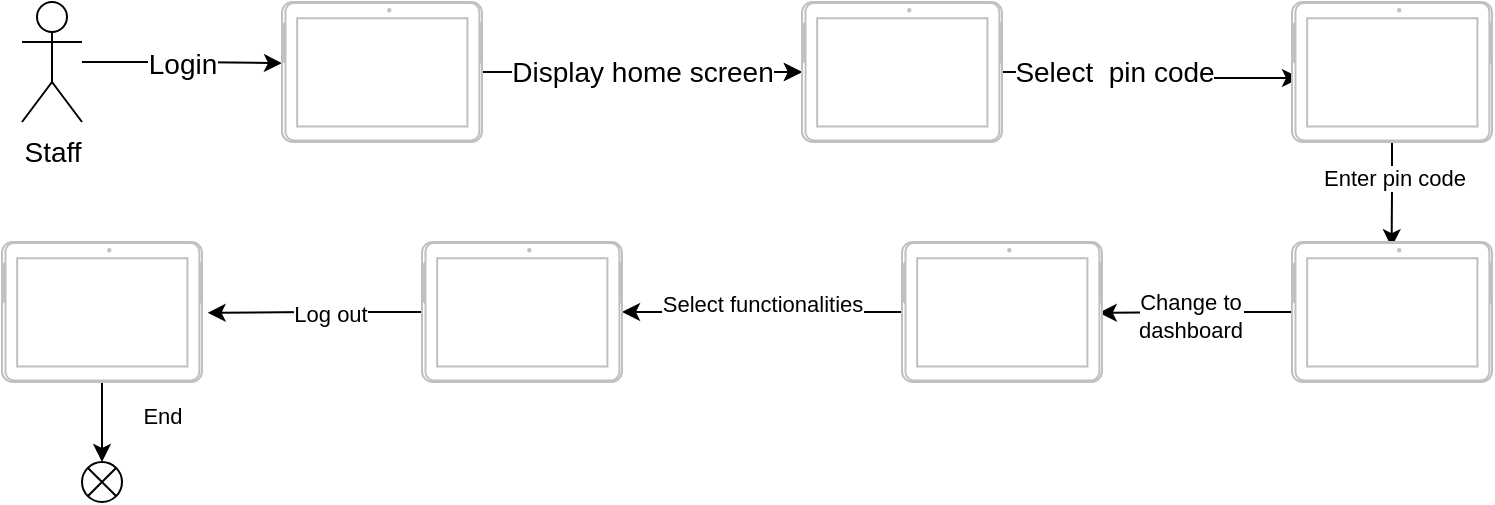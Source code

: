 <mxfile version="21.5.1" type="github">
  <diagram name="Page-1" id="SnVdRLN-_1A_OSKU2oY6">
    <mxGraphModel dx="1050" dy="549" grid="1" gridSize="10" guides="1" tooltips="1" connect="1" arrows="1" fold="1" page="1" pageScale="1" pageWidth="850" pageHeight="1100" math="0" shadow="0">
      <root>
        <mxCell id="0" />
        <mxCell id="1" parent="0" />
        <mxCell id="2sN726RHxl2t0YSqJnx4-3" value="Login" style="edgeStyle=orthogonalEdgeStyle;rounded=0;orthogonalLoop=1;jettySize=auto;html=1;entryX=0.563;entryY=0;entryDx=0;entryDy=0;entryPerimeter=0;fontSize=14;" parent="1" source="2sN726RHxl2t0YSqJnx4-1" target="2sN726RHxl2t0YSqJnx4-2" edge="1">
          <mxGeometry relative="1" as="geometry" />
        </mxCell>
        <mxCell id="2sN726RHxl2t0YSqJnx4-1" value="Staff" style="shape=umlActor;verticalLabelPosition=bottom;verticalAlign=top;html=1;outlineConnect=0;fontSize=14;" parent="1" vertex="1">
          <mxGeometry x="30" y="180" width="30" height="60" as="geometry" />
        </mxCell>
        <mxCell id="2sN726RHxl2t0YSqJnx4-6" style="edgeStyle=orthogonalEdgeStyle;rounded=0;orthogonalLoop=1;jettySize=auto;html=1;" parent="1" source="2sN726RHxl2t0YSqJnx4-2" target="2sN726RHxl2t0YSqJnx4-5" edge="1">
          <mxGeometry relative="1" as="geometry" />
        </mxCell>
        <mxCell id="2sN726RHxl2t0YSqJnx4-7" value="Display home screen" style="edgeStyle=orthogonalEdgeStyle;rounded=0;orthogonalLoop=1;jettySize=auto;html=1;fontSize=14;" parent="1" source="2sN726RHxl2t0YSqJnx4-2" target="2sN726RHxl2t0YSqJnx4-5" edge="1">
          <mxGeometry relative="1" as="geometry" />
        </mxCell>
        <mxCell id="2sN726RHxl2t0YSqJnx4-2" value="" style="verticalLabelPosition=bottom;verticalAlign=top;html=1;shadow=0;dashed=0;strokeWidth=1;shape=mxgraph.android.tab2;strokeColor=#c0c0c0;direction=north;" parent="1" vertex="1">
          <mxGeometry x="160" y="180" width="100" height="70" as="geometry" />
        </mxCell>
        <mxCell id="2sN726RHxl2t0YSqJnx4-19" style="edgeStyle=orthogonalEdgeStyle;rounded=0;orthogonalLoop=1;jettySize=auto;html=1;entryX=0.457;entryY=0.04;entryDx=0;entryDy=0;entryPerimeter=0;" parent="1" source="2sN726RHxl2t0YSqJnx4-5" target="2sN726RHxl2t0YSqJnx4-20" edge="1">
          <mxGeometry relative="1" as="geometry">
            <mxPoint x="620" y="215" as="targetPoint" />
          </mxGeometry>
        </mxCell>
        <mxCell id="2sN726RHxl2t0YSqJnx4-27" value="Select&amp;nbsp; pin code" style="edgeLabel;html=1;align=center;verticalAlign=middle;resizable=0;points=[];fontSize=14;" parent="2sN726RHxl2t0YSqJnx4-19" vertex="1" connectable="0">
          <mxGeometry x="-0.271" y="-3" relative="1" as="geometry">
            <mxPoint y="-3" as="offset" />
          </mxGeometry>
        </mxCell>
        <mxCell id="2sN726RHxl2t0YSqJnx4-5" value="" style="verticalLabelPosition=bottom;verticalAlign=top;html=1;shadow=0;dashed=0;strokeWidth=1;shape=mxgraph.android.tab2;strokeColor=#c0c0c0;direction=north;" parent="1" vertex="1">
          <mxGeometry x="420" y="180" width="100" height="70" as="geometry" />
        </mxCell>
        <mxCell id="nK3qLVdeOrHSDVej1fRH-6" style="edgeStyle=orthogonalEdgeStyle;rounded=0;orthogonalLoop=1;jettySize=auto;html=1;entryX=0.963;entryY=0.498;entryDx=0;entryDy=0;entryPerimeter=0;" edge="1" parent="1" source="2sN726RHxl2t0YSqJnx4-20" target="nK3qLVdeOrHSDVej1fRH-1">
          <mxGeometry relative="1" as="geometry" />
        </mxCell>
        <mxCell id="nK3qLVdeOrHSDVej1fRH-7" value="Enter pin code" style="edgeLabel;html=1;align=center;verticalAlign=middle;resizable=0;points=[];" vertex="1" connectable="0" parent="nK3qLVdeOrHSDVej1fRH-6">
          <mxGeometry x="-0.28" y="1" relative="1" as="geometry">
            <mxPoint y="-1" as="offset" />
          </mxGeometry>
        </mxCell>
        <mxCell id="2sN726RHxl2t0YSqJnx4-20" value="" style="verticalLabelPosition=bottom;verticalAlign=top;html=1;shadow=0;dashed=0;strokeWidth=1;shape=mxgraph.android.tab2;strokeColor=#c0c0c0;direction=north;" parent="1" vertex="1">
          <mxGeometry x="665" y="180" width="100" height="70" as="geometry" />
        </mxCell>
        <mxCell id="2sN726RHxl2t0YSqJnx4-30" value="" style="verticalLabelPosition=bottom;verticalAlign=top;html=1;shape=mxgraph.flowchart.or;" parent="1" vertex="1">
          <mxGeometry x="60" y="410" width="20" height="20" as="geometry" />
        </mxCell>
        <mxCell id="nK3qLVdeOrHSDVej1fRH-10" style="edgeStyle=orthogonalEdgeStyle;rounded=0;orthogonalLoop=1;jettySize=auto;html=1;entryX=0.494;entryY=0.984;entryDx=0;entryDy=0;entryPerimeter=0;" edge="1" parent="1" source="nK3qLVdeOrHSDVej1fRH-1" target="nK3qLVdeOrHSDVej1fRH-8">
          <mxGeometry relative="1" as="geometry" />
        </mxCell>
        <mxCell id="nK3qLVdeOrHSDVej1fRH-11" value="Change to&lt;br&gt;dashboard" style="edgeLabel;html=1;align=center;verticalAlign=middle;resizable=0;points=[];" vertex="1" connectable="0" parent="nK3qLVdeOrHSDVej1fRH-10">
          <mxGeometry x="0.068" y="1" relative="1" as="geometry">
            <mxPoint as="offset" />
          </mxGeometry>
        </mxCell>
        <mxCell id="nK3qLVdeOrHSDVej1fRH-1" value="" style="verticalLabelPosition=bottom;verticalAlign=top;html=1;shadow=0;dashed=0;strokeWidth=1;shape=mxgraph.android.tab2;strokeColor=#c0c0c0;direction=north;" vertex="1" parent="1">
          <mxGeometry x="665" y="300" width="100" height="70" as="geometry" />
        </mxCell>
        <mxCell id="nK3qLVdeOrHSDVej1fRH-13" value="" style="edgeStyle=orthogonalEdgeStyle;rounded=0;orthogonalLoop=1;jettySize=auto;html=1;" edge="1" parent="1" source="nK3qLVdeOrHSDVej1fRH-8" target="nK3qLVdeOrHSDVej1fRH-12">
          <mxGeometry relative="1" as="geometry" />
        </mxCell>
        <mxCell id="nK3qLVdeOrHSDVej1fRH-14" value="Select functionalities" style="edgeLabel;html=1;align=center;verticalAlign=middle;resizable=0;points=[];" vertex="1" connectable="0" parent="nK3qLVdeOrHSDVej1fRH-13">
          <mxGeometry x="0.005" y="-4" relative="1" as="geometry">
            <mxPoint as="offset" />
          </mxGeometry>
        </mxCell>
        <mxCell id="nK3qLVdeOrHSDVej1fRH-8" value="" style="verticalLabelPosition=bottom;verticalAlign=top;html=1;shadow=0;dashed=0;strokeWidth=1;shape=mxgraph.android.tab2;strokeColor=#c0c0c0;direction=north;" vertex="1" parent="1">
          <mxGeometry x="470" y="300" width="100" height="70" as="geometry" />
        </mxCell>
        <mxCell id="nK3qLVdeOrHSDVej1fRH-19" style="edgeStyle=orthogonalEdgeStyle;rounded=0;orthogonalLoop=1;jettySize=auto;html=1;entryX=0.494;entryY=1.028;entryDx=0;entryDy=0;entryPerimeter=0;" edge="1" parent="1" source="nK3qLVdeOrHSDVej1fRH-12" target="nK3qLVdeOrHSDVej1fRH-15">
          <mxGeometry relative="1" as="geometry" />
        </mxCell>
        <mxCell id="nK3qLVdeOrHSDVej1fRH-24" value="Log out" style="edgeLabel;html=1;align=center;verticalAlign=middle;resizable=0;points=[];" vertex="1" connectable="0" parent="nK3qLVdeOrHSDVej1fRH-19">
          <mxGeometry x="-0.16" y="1" relative="1" as="geometry">
            <mxPoint x="-1" as="offset" />
          </mxGeometry>
        </mxCell>
        <mxCell id="nK3qLVdeOrHSDVej1fRH-12" value="" style="verticalLabelPosition=bottom;verticalAlign=top;html=1;shadow=0;dashed=0;strokeWidth=1;shape=mxgraph.android.tab2;strokeColor=#c0c0c0;direction=north;" vertex="1" parent="1">
          <mxGeometry x="230" y="300" width="100" height="70" as="geometry" />
        </mxCell>
        <mxCell id="nK3qLVdeOrHSDVej1fRH-21" style="edgeStyle=orthogonalEdgeStyle;rounded=0;orthogonalLoop=1;jettySize=auto;html=1;entryX=0.5;entryY=0;entryDx=0;entryDy=0;entryPerimeter=0;" edge="1" parent="1" source="nK3qLVdeOrHSDVej1fRH-15" target="2sN726RHxl2t0YSqJnx4-30">
          <mxGeometry relative="1" as="geometry" />
        </mxCell>
        <mxCell id="nK3qLVdeOrHSDVej1fRH-22" value="End" style="edgeLabel;html=1;align=center;verticalAlign=middle;resizable=0;points=[];" vertex="1" connectable="0" parent="nK3qLVdeOrHSDVej1fRH-21">
          <mxGeometry x="-0.15" y="-2" relative="1" as="geometry">
            <mxPoint x="32" as="offset" />
          </mxGeometry>
        </mxCell>
        <mxCell id="nK3qLVdeOrHSDVej1fRH-15" value="" style="verticalLabelPosition=bottom;verticalAlign=top;html=1;shadow=0;dashed=0;strokeWidth=1;shape=mxgraph.android.tab2;strokeColor=#c0c0c0;direction=north;" vertex="1" parent="1">
          <mxGeometry x="20" y="300" width="100" height="70" as="geometry" />
        </mxCell>
      </root>
    </mxGraphModel>
  </diagram>
</mxfile>
